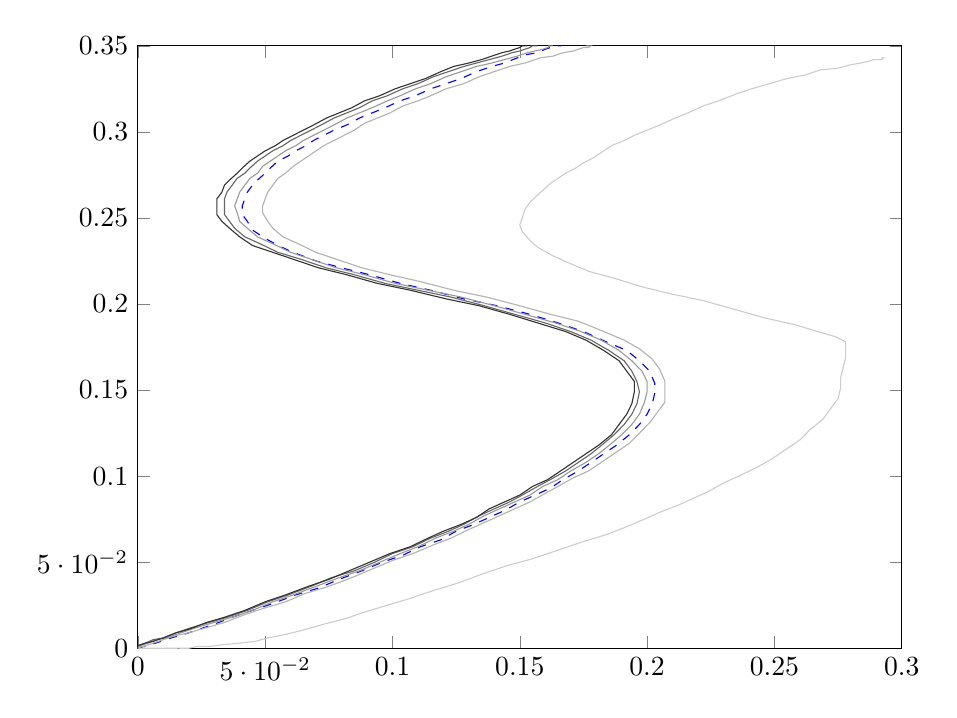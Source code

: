 % This file was created by matlab2tikz v0.4.4 running on MATLAB 8.0.
% Copyright (c) 2008--2013, Nico Schlmer <nico.schloemer@gmail.com>
% All rights reserved.
% 
% The latest updates can be retrieved from
%   http://www.mathworks.com/matlabcentral/fileexchange/22022-matlab2tikz
% where you can also make suggestions and rate matlab2tikz.
% 
\begin{tikzpicture}

\begin{axis}[%
width=0.8\columnwidth,
height=0.631\columnwidth,
scale only axis,
xmin=0,
xmax=0.3,
ymin=0,
ymax=0.35
]
\addplot [
color=blue,
dashed,
forget plot
]
table[row sep=crcr]{
-1.226e-17 1.702e-47\\
-1.221e-17 2.175e-20\\
1.249e-15 5.593e-16\\
4.32e-13 1.915e-13\\
2.518e-11 1.116e-11\\
5.55e-10 2.461e-10\\
6.603e-09 2.928e-09\\
5.123e-08 2.273e-08\\
2.903e-07 1.288e-07\\
1.291e-06 5.735e-07\\
4.739e-06 2.107e-06\\
1.487e-05 6.619e-06\\
4.091e-05 1.824e-05\\
0.0 4.501e-05\\
0.0 0.0\\
0.0 0.0\\
0.001 0.0\\
0.002 0.001\\
0.003 0.001\\
0.004 0.002\\
0.007 0.003\\
0.009 0.004\\
0.013 0.006\\
0.018 0.008\\
0.024 0.011\\
0.03 0.014\\
0.037 0.018\\
0.045 0.022\\
0.053 0.026\\
0.062 0.031\\
0.071 0.035\\
0.079 0.04\\
0.088 0.045\\
0.096 0.05\\
0.104 0.054\\
0.111 0.059\\
0.119 0.063\\
0.125 0.068\\
0.132 0.072\\
0.138 0.076\\
0.144 0.08\\
0.15 0.085\\
0.156 0.089\\
0.162 0.093\\
0.167 0.098\\
0.173 0.103\\
0.178 0.108\\
0.183 0.113\\
0.188 0.118\\
0.193 0.124\\
0.197 0.13\\
0.2 0.136\\
0.202 0.142\\
0.203 0.148\\
0.203 0.154\\
0.201 0.161\\
0.197 0.167\\
0.192 0.173\\
0.184 0.178\\
0.175 0.184\\
0.165 0.189\\
0.154 0.194\\
0.141 0.199\\
0.128 0.203\\
0.115 0.208\\
0.103 0.212\\
0.091 0.217\\
0.08 0.221\\
0.07 0.225\\
0.061 0.23\\
0.055 0.234\\
0.049 0.239\\
0.045 0.243\\
0.043 0.248\\
0.041 0.252\\
0.041 0.257\\
0.042 0.261\\
0.043 0.265\\
0.045 0.269\\
0.047 0.272\\
0.05 0.276\\
0.052 0.279\\
0.055 0.283\\
0.059 0.286\\
0.062 0.289\\
0.066 0.292\\
0.069 0.295\\
0.073 0.298\\
0.077 0.301\\
0.082 0.304\\
0.087 0.308\\
0.092 0.311\\
0.097 0.314\\
0.103 0.318\\
0.109 0.321\\
0.115 0.325\\
0.121 0.328\\
0.127 0.331\\
0.133 0.335\\
0.139 0.338\\
0.144 0.34\\
0.149 0.343\\
0.153 0.345\\
0.157 0.346\\
0.16 0.348\\
0.162 0.349\\
0.164 0.349\\
0.165 0.35\\
0.166 0.35\\
0.166 0.351\\
0.167 0.351\\
0.167 0.351\\
0.167 0.351\\
0.167 0.351\\
0.167 0.351\\
0.167 0.351\\
0.167 0.351\\
0.167 0.351\\
0.167 0.351\\
0.167 0.351\\
0.167 0.351\\
0.167 0.351\\
0.167 0.351\\
0.167 0.351\\
0.167 0.351\\
0.167 0.351\\
};
\addplot [
color=white!80!black,
solid,
forget plot
]
table[row sep=crcr]{
-1.226e-17 1.702e-47\\
0.001 1.737e-47\\
0.004 1.772e-47\\
0.006 1.808e-47\\
0.007 1.844e-47\\
0.008 4.478e-11\\
0.01 3.5e-10\\
0.011 1.726e-09\\
0.012 7.974e-09\\
0.013 3.53e-08\\
0.013 1.407e-07\\
0.014 2.488e-06\\
0.015 1.589e-05\\
0.016 4.755e-05\\
0.017 0.0\\
0.02 0.0\\
0.023 0.001\\
0.028 0.001\\
0.033 0.002\\
0.04 0.003\\
0.046 0.004\\
0.051 0.006\\
0.058 0.008\\
0.066 0.011\\
0.073 0.014\\
0.081 0.017\\
0.089 0.021\\
0.098 0.025\\
0.107 0.029\\
0.117 0.034\\
0.126 0.038\\
0.135 0.043\\
0.145 0.048\\
0.155 0.052\\
0.165 0.057\\
0.175 0.062\\
0.184 0.066\\
0.191 0.07\\
0.199 0.075\\
0.205 0.079\\
0.212 0.083\\
0.218 0.087\\
0.224 0.091\\
0.23 0.096\\
0.236 0.1\\
0.243 0.105\\
0.249 0.11\\
0.254 0.115\\
0.26 0.121\\
0.264 0.127\\
0.269 0.133\\
0.272 0.139\\
0.275 0.145\\
0.276 0.151\\
0.276 0.157\\
0.277 0.163\\
0.278 0.169\\
0.278 0.174\\
0.278 0.178\\
0.274 0.181\\
0.267 0.184\\
0.258 0.188\\
0.246 0.192\\
0.234 0.197\\
0.222 0.202\\
0.209 0.206\\
0.198 0.21\\
0.187 0.215\\
0.177 0.219\\
0.169 0.224\\
0.163 0.228\\
0.157 0.233\\
0.154 0.237\\
0.151 0.242\\
0.15 0.246\\
0.151 0.25\\
0.152 0.255\\
0.154 0.259\\
0.156 0.262\\
0.159 0.266\\
0.162 0.27\\
0.165 0.273\\
0.168 0.276\\
0.172 0.279\\
0.175 0.282\\
0.179 0.285\\
0.182 0.288\\
0.186 0.292\\
0.191 0.295\\
0.195 0.298\\
0.2 0.301\\
0.205 0.304\\
0.211 0.308\\
0.216 0.311\\
0.222 0.315\\
0.228 0.318\\
0.235 0.322\\
0.241 0.325\\
0.248 0.328\\
0.255 0.331\\
0.262 0.333\\
0.268 0.336\\
0.275 0.337\\
0.28 0.339\\
0.284 0.34\\
0.287 0.341\\
0.289 0.342\\
0.291 0.342\\
0.292 0.342\\
0.293 0.343\\
0.293 0.343\\
0.293 0.343\\
0.293 0.343\\
0.293 0.343\\
0.293 0.343\\
0.293 0.343\\
0.293 0.343\\
0.293 0.343\\
0.293 0.343\\
0.293 0.343\\
0.293 0.343\\
0.293 0.343\\
0.292 0.343\\
0.292 0.343\\
0.292 0.343\\
0.292 0.343\\
};
\addplot [
color=white!70!black,
solid,
forget plot
]
table[row sep=crcr]{
-1.226e-17 1.702e-47\\
-6.969e-05 6.707e-07\\
-0.0 3.341e-06\\
-0.0 3.816e-06\\
-0.0 4.514e-06\\
-0.001 7.631e-06\\
-0.001 8.324e-06\\
-0.001 9.03e-06\\
-0.001 1.172e-05\\
-0.001 1.584e-05\\
-0.001 1.807e-05\\
-0.001 2.336e-05\\
-0.001 3.863e-05\\
-0.001 6.928e-05\\
-0.001 0.0\\
-0.001 0.0\\
-0.001 0.0\\
0.0 0.001\\
0.002 0.001\\
0.004 0.002\\
0.006 0.003\\
0.01 0.005\\
0.014 0.007\\
0.02 0.009\\
0.027 0.012\\
0.034 0.015\\
0.041 0.019\\
0.049 0.023\\
0.058 0.027\\
0.066 0.032\\
0.075 0.036\\
0.084 0.041\\
0.092 0.046\\
0.1 0.051\\
0.108 0.055\\
0.116 0.06\\
0.123 0.064\\
0.13 0.069\\
0.136 0.073\\
0.142 0.077\\
0.148 0.081\\
0.154 0.085\\
0.16 0.09\\
0.165 0.094\\
0.171 0.099\\
0.177 0.103\\
0.182 0.108\\
0.188 0.114\\
0.193 0.119\\
0.197 0.125\\
0.201 0.131\\
0.204 0.137\\
0.207 0.143\\
0.207 0.149\\
0.207 0.155\\
0.205 0.162\\
0.202 0.168\\
0.197 0.174\\
0.191 0.179\\
0.183 0.184\\
0.173 0.19\\
0.162 0.194\\
0.15 0.199\\
0.137 0.204\\
0.124 0.208\\
0.111 0.213\\
0.099 0.217\\
0.088 0.221\\
0.078 0.226\\
0.07 0.23\\
0.063 0.235\\
0.057 0.239\\
0.053 0.244\\
0.051 0.248\\
0.049 0.253\\
0.049 0.257\\
0.05 0.261\\
0.051 0.265\\
0.053 0.269\\
0.055 0.273\\
0.058 0.276\\
0.061 0.28\\
0.064 0.283\\
0.067 0.286\\
0.07 0.289\\
0.073 0.292\\
0.077 0.295\\
0.081 0.298\\
0.085 0.301\\
0.089 0.305\\
0.094 0.308\\
0.099 0.311\\
0.104 0.315\\
0.11 0.318\\
0.115 0.321\\
0.121 0.325\\
0.128 0.328\\
0.134 0.332\\
0.14 0.335\\
0.146 0.338\\
0.152 0.34\\
0.158 0.343\\
0.163 0.344\\
0.167 0.346\\
0.171 0.347\\
0.173 0.348\\
0.175 0.349\\
0.177 0.349\\
0.178 0.35\\
0.178 0.35\\
0.178 0.35\\
0.178 0.35\\
0.178 0.35\\
0.178 0.35\\
0.178 0.35\\
0.178 0.35\\
0.178 0.35\\
0.178 0.35\\
0.177 0.35\\
0.177 0.35\\
0.177 0.35\\
0.177 0.35\\
0.177 0.35\\
0.177 0.35\\
0.176 0.35\\
0.176 0.35\\
};
\addplot [
color=lightgray!80!black,
solid,
forget plot
]
table[row sep=crcr]{
-1.226e-17 1.702e-47\\
-0.0 2.146e-07\\
-0.0 1.749e-06\\
-0.0 4.565e-06\\
-0.001 4.512e-06\\
-0.001 2.257e-06\\
-0.001 2.065e-06\\
-0.001 3.039e-06\\
-0.001 2.746e-06\\
-0.002 6.369e-07\\
-0.002 1.769e-06\\
-0.002 5.843e-06\\
-0.002 1.511e-05\\
-0.002 4.238e-05\\
-0.002 0.0\\
-0.002 0.0\\
-0.002 0.0\\
-0.001 0.001\\
-1.14e-05 0.001\\
0.002 0.002\\
0.004 0.003\\
0.007 0.005\\
0.011 0.006\\
0.017 0.009\\
0.023 0.012\\
0.03 0.015\\
0.037 0.018\\
0.045 0.022\\
0.053 0.027\\
0.061 0.031\\
0.07 0.036\\
0.079 0.041\\
0.087 0.045\\
0.095 0.05\\
0.103 0.055\\
0.11 0.059\\
0.117 0.064\\
0.124 0.068\\
0.13 0.072\\
0.136 0.077\\
0.142 0.081\\
0.148 0.085\\
0.154 0.089\\
0.159 0.094\\
0.165 0.098\\
0.17 0.103\\
0.176 0.108\\
0.181 0.113\\
0.186 0.119\\
0.19 0.124\\
0.194 0.13\\
0.197 0.136\\
0.199 0.143\\
0.2 0.149\\
0.2 0.155\\
0.198 0.161\\
0.194 0.167\\
0.189 0.173\\
0.182 0.179\\
0.174 0.184\\
0.164 0.189\\
0.152 0.194\\
0.14 0.199\\
0.127 0.204\\
0.114 0.208\\
0.101 0.212\\
0.089 0.217\\
0.078 0.221\\
0.068 0.226\\
0.06 0.23\\
0.053 0.235\\
0.047 0.239\\
0.043 0.244\\
0.04 0.248\\
0.039 0.253\\
0.038 0.257\\
0.039 0.261\\
0.04 0.265\\
0.042 0.269\\
0.044 0.273\\
0.047 0.276\\
0.049 0.28\\
0.052 0.283\\
0.055 0.286\\
0.058 0.289\\
0.062 0.292\\
0.065 0.295\\
0.069 0.298\\
0.073 0.301\\
0.077 0.304\\
0.082 0.308\\
0.087 0.311\\
0.092 0.314\\
0.098 0.318\\
0.103 0.321\\
0.109 0.325\\
0.115 0.328\\
0.121 0.332\\
0.127 0.335\\
0.133 0.338\\
0.139 0.34\\
0.144 0.342\\
0.149 0.344\\
0.153 0.346\\
0.156 0.347\\
0.159 0.348\\
0.161 0.349\\
0.162 0.35\\
0.163 0.35\\
0.163 0.35\\
0.163 0.35\\
0.163 0.35\\
0.163 0.35\\
0.163 0.35\\
0.163 0.35\\
0.163 0.35\\
0.163 0.35\\
0.162 0.35\\
0.162 0.35\\
0.162 0.35\\
0.162 0.35\\
0.162 0.35\\
0.161 0.35\\
0.161 0.35\\
0.161 0.35\\
0.161 0.35\\
};
\addplot [
color=gray!80!black,
solid,
forget plot
]
table[row sep=crcr]{
-1.226e-17 1.702e-47\\
-0.0 1.251e-07\\
-0.0 1.022e-06\\
-0.001 3.461e-06\\
-0.001 6.871e-06\\
-0.001 7.465e-06\\
-0.001 8.249e-06\\
-0.001 1.156e-05\\
-0.002 1.235e-05\\
-0.002 1.367e-05\\
-0.002 1.874e-05\\
-0.002 2.417e-05\\
-0.002 3.661e-05\\
-0.003 6.592e-05\\
-0.003 0.0\\
-0.003 0.0\\
-0.002 0.0\\
-0.002 0.001\\
-0.001 0.001\\
0.001 0.002\\
0.003 0.003\\
0.006 0.005\\
0.01 0.006\\
0.015 0.009\\
0.021 0.012\\
0.028 0.015\\
0.035 0.018\\
0.043 0.022\\
0.051 0.027\\
0.059 0.031\\
0.068 0.036\\
0.076 0.041\\
0.085 0.045\\
0.093 0.05\\
0.1 0.055\\
0.108 0.059\\
0.115 0.064\\
0.122 0.068\\
0.128 0.072\\
0.134 0.077\\
0.14 0.081\\
0.146 0.085\\
0.151 0.089\\
0.157 0.094\\
0.162 0.098\\
0.168 0.103\\
0.173 0.108\\
0.178 0.113\\
0.183 0.119\\
0.187 0.124\\
0.191 0.13\\
0.194 0.136\\
0.196 0.142\\
0.197 0.149\\
0.196 0.155\\
0.194 0.161\\
0.191 0.167\\
0.185 0.173\\
0.178 0.179\\
0.17 0.184\\
0.16 0.189\\
0.148 0.194\\
0.136 0.199\\
0.123 0.204\\
0.11 0.208\\
0.097 0.212\\
0.085 0.217\\
0.074 0.221\\
0.064 0.226\\
0.055 0.23\\
0.048 0.235\\
0.042 0.239\\
0.038 0.244\\
0.036 0.248\\
0.034 0.252\\
0.034 0.257\\
0.034 0.261\\
0.035 0.265\\
0.037 0.269\\
0.039 0.273\\
0.042 0.276\\
0.044 0.279\\
0.047 0.283\\
0.05 0.286\\
0.053 0.289\\
0.057 0.292\\
0.06 0.295\\
0.064 0.298\\
0.068 0.301\\
0.072 0.304\\
0.077 0.308\\
0.082 0.311\\
0.087 0.314\\
0.092 0.318\\
0.098 0.321\\
0.104 0.325\\
0.11 0.328\\
0.116 0.332\\
0.122 0.335\\
0.128 0.338\\
0.133 0.34\\
0.138 0.342\\
0.143 0.344\\
0.147 0.346\\
0.15 0.347\\
0.152 0.348\\
0.154 0.349\\
0.155 0.35\\
0.156 0.35\\
0.156 0.35\\
0.157 0.35\\
0.157 0.35\\
0.156 0.35\\
0.156 0.35\\
0.156 0.35\\
0.156 0.35\\
0.156 0.35\\
0.155 0.35\\
0.155 0.35\\
0.155 0.35\\
0.155 0.35\\
0.155 0.35\\
0.154 0.35\\
0.154 0.35\\
0.154 0.35\\
0.154 0.35\\
};
\addplot [
color=darkgray!80!black,
solid,
forget plot
]
table[row sep=crcr]{
-1.226e-17 1.702e-47\\
-0.0 -6.497e-07\\
-0.0 -3.273e-06\\
-0.001 -3.8e-06\\
-0.001 -4.552e-06\\
-0.001 -7.64e-06\\
-0.001 -8.097e-06\\
-0.002 -7.823e-06\\
-0.002 -1.001e-05\\
-0.002 -1.379e-05\\
-0.002 -1.683e-05\\
-0.002 -1.527e-05\\
-0.003 -4.825e-06\\
-0.003 2.109e-05\\
-0.003 7.814e-05\\
-0.003 0.0\\
-0.003 0.0\\
-0.002 0.001\\
-0.001 0.001\\
0.001 0.002\\
0.003 0.003\\
0.006 0.004\\
0.01 0.006\\
0.015 0.009\\
0.02 0.011\\
0.027 0.015\\
0.034 0.018\\
0.042 0.022\\
0.05 0.027\\
0.058 0.031\\
0.067 0.036\\
0.075 0.04\\
0.083 0.045\\
0.091 0.05\\
0.099 0.055\\
0.107 0.059\\
0.114 0.064\\
0.12 0.068\\
0.127 0.072\\
0.133 0.076\\
0.138 0.081\\
0.144 0.085\\
0.15 0.089\\
0.155 0.094\\
0.161 0.098\\
0.166 0.103\\
0.171 0.108\\
0.176 0.113\\
0.181 0.118\\
0.186 0.124\\
0.189 0.13\\
0.192 0.136\\
0.194 0.142\\
0.195 0.149\\
0.195 0.155\\
0.192 0.161\\
0.189 0.167\\
0.183 0.173\\
0.176 0.179\\
0.168 0.184\\
0.157 0.189\\
0.146 0.194\\
0.134 0.199\\
0.121 0.203\\
0.107 0.208\\
0.094 0.212\\
0.082 0.217\\
0.071 0.221\\
0.061 0.226\\
0.053 0.23\\
0.045 0.234\\
0.04 0.239\\
0.036 0.244\\
0.033 0.248\\
0.031 0.252\\
0.031 0.257\\
0.031 0.261\\
0.033 0.265\\
0.034 0.269\\
0.036 0.272\\
0.039 0.276\\
0.041 0.279\\
0.044 0.283\\
0.047 0.286\\
0.05 0.289\\
0.054 0.292\\
0.057 0.295\\
0.061 0.298\\
0.065 0.301\\
0.069 0.304\\
0.074 0.308\\
0.079 0.311\\
0.084 0.314\\
0.089 0.318\\
0.095 0.321\\
0.101 0.325\\
0.107 0.328\\
0.113 0.331\\
0.119 0.335\\
0.124 0.338\\
0.13 0.34\\
0.135 0.342\\
0.139 0.344\\
0.143 0.346\\
0.146 0.347\\
0.148 0.348\\
0.15 0.349\\
0.151 0.35\\
0.152 0.35\\
0.152 0.35\\
0.153 0.35\\
0.153 0.35\\
0.152 0.35\\
0.152 0.35\\
0.152 0.35\\
0.152 0.35\\
0.152 0.35\\
0.151 0.35\\
0.151 0.35\\
0.151 0.35\\
0.151 0.35\\
0.15 0.35\\
0.15 0.35\\
0.15 0.35\\
0.15 0.35\\
0.15 0.35\\
};
\end{axis}
\end{tikzpicture}%